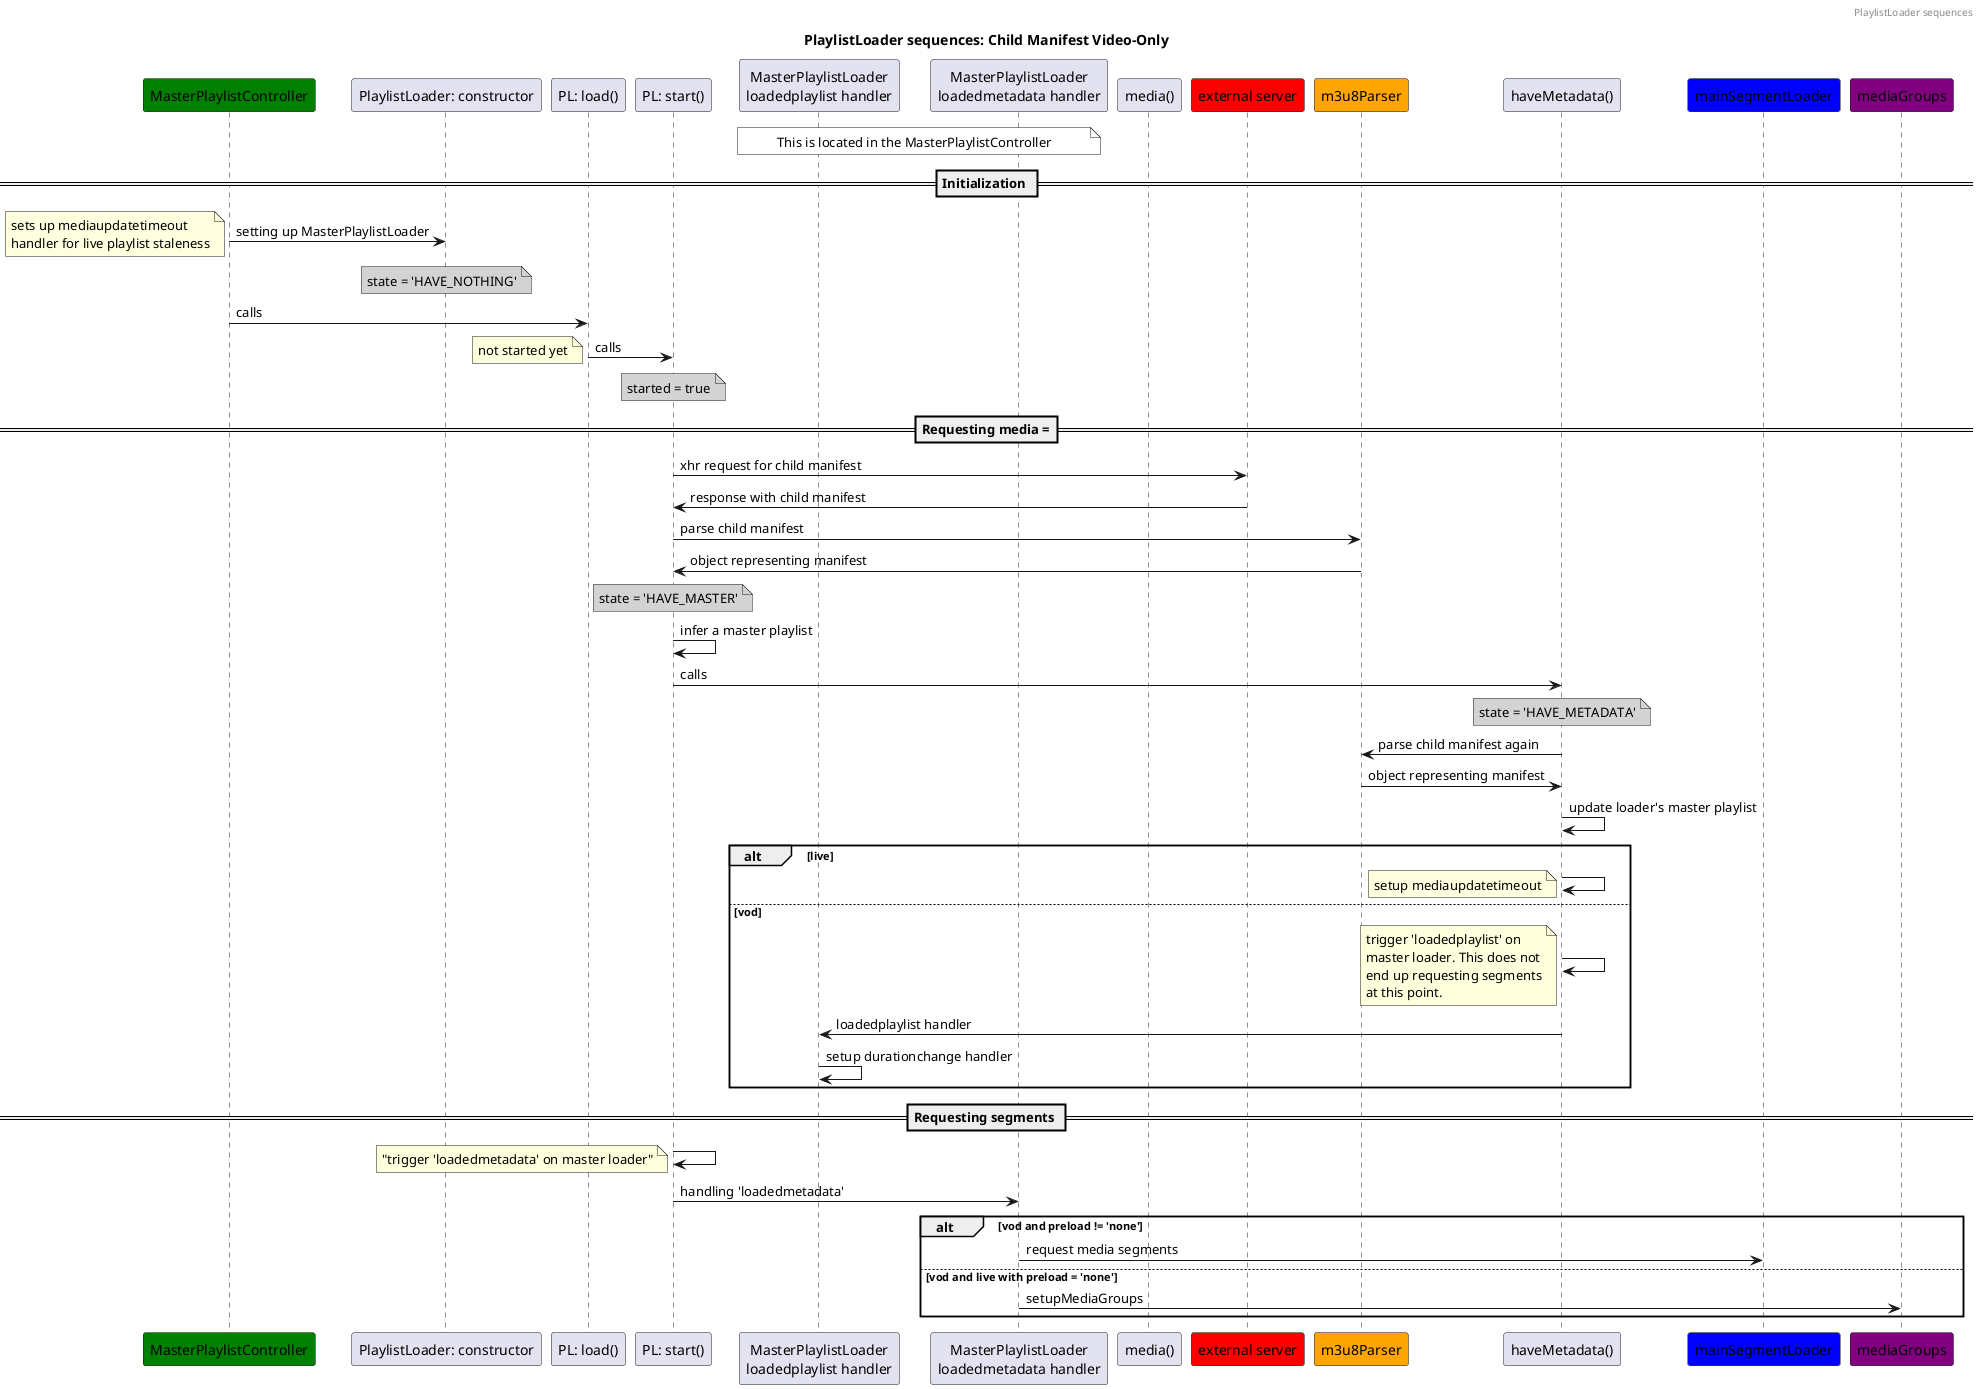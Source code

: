 @startuml

header PlaylistLoader sequences
title PlaylistLoader sequences: Child Manifest Video-Only

Participant "MasterPlaylistController" as MPC #green
Participant "PlaylistLoader: constructor" as PLc
Participant "PL: load()" as load
Participant "PL: start()" as start
Participant "MasterPlaylistLoader\nloadedplaylist handler" as lpH
Participant "MasterPlaylistLoader\nloadedmetadata handler" as lmH
  note over lmH, lpH #white: This is located in the MasterPlaylistController
Participant "media()" as media
Participant "external server" as ext #red
Participant "m3u8Parser" as parser #orange
Participant "haveMetadata()" as haveMetadata
Participant "mainSegmentLoader" as SL #blue
Participant "mediaGroups" as mG #purple

== Initialization ==

MPC -> PLc : setting up MasterPlaylistLoader
note left #lightyellow
  sets up mediaupdatetimeout
  handler for live playlist staleness
end note
note over PLc #lightgray: state = 'HAVE_NOTHING'

MPC -> load: calls

load -> start : calls
note left: not started yet
note over start #lightgray: started = true

== Requesting media ===

start -> ext: xhr request for child manifest
ext -> start: response with child manifest

start -> parser: parse child manifest
parser -> start: object representing manifest
note over start #lightgray: state = 'HAVE_MASTER'
start -> start : infer a master playlist

start -> haveMetadata: calls
note over haveMetadata #lightgray: state = 'HAVE_METADATA'

haveMetadata -> parser: parse child manifest again
parser -> haveMetadata: object representing manifest
haveMetadata -> haveMetadata: update loader's master playlist

alt live
  haveMetadata -> haveMetadata
  note left #lightyellow: setup mediaupdatetimeout

else vod
  haveMetadata -> haveMetadata
  note left
    trigger 'loadedplaylist' on
    master loader. This does not
    end up requesting segments
    at this point.
  end note

  haveMetadata -> lpH : loadedplaylist handler
  lpH -> lpH : setup durationchange handler
end

== Requesting segments ==

start -> start
note left: "trigger 'loadedmetadata' on master loader"
start -> lmH: handling 'loadedmetadata'

alt vod and preload != 'none'
  lmH -> SL: request media segments

else vod and live with preload = 'none'
  lmH -> mG: setupMediaGroups

end

@enduml
